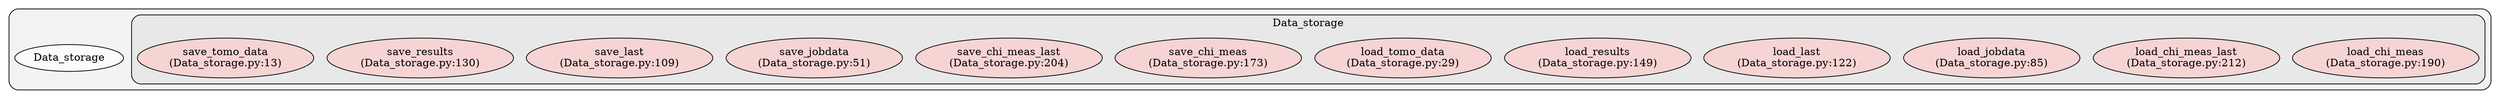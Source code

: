 digraph G {
    graph [rankdir=TB, clusterrank="local"];
    subgraph cluster_G {

        graph [style="filled,rounded",fillcolor="#80808018", label=""];
        Data_storage [label="Data_storage", style="filled", fillcolor="#ffffffb2", fontcolor="#000000", group="0"];
        subgraph cluster_Data_storage {

            graph [style="filled,rounded",fillcolor="#80808018", label="Data_storage"];
            Data_storage__load_chi_meas [label="load_chi_meas\n(Data_storage.py:190)", style="filled", fillcolor="#feccccb2", fontcolor="#000000", group="0"];
        }
        subgraph cluster_Data_storage {

            graph [style="filled,rounded",fillcolor="#80808018", label="Data_storage"];
            Data_storage__load_chi_meas_last [label="load_chi_meas_last\n(Data_storage.py:212)", style="filled", fillcolor="#feccccb2", fontcolor="#000000", group="0"];
        }
        subgraph cluster_Data_storage {

            graph [style="filled,rounded",fillcolor="#80808018", label="Data_storage"];
            Data_storage__load_jobdata [label="load_jobdata\n(Data_storage.py:85)", style="filled", fillcolor="#feccccb2", fontcolor="#000000", group="0"];
        }
        subgraph cluster_Data_storage {

            graph [style="filled,rounded",fillcolor="#80808018", label="Data_storage"];
            Data_storage__load_last [label="load_last\n(Data_storage.py:122)", style="filled", fillcolor="#feccccb2", fontcolor="#000000", group="0"];
        }
        subgraph cluster_Data_storage {

            graph [style="filled,rounded",fillcolor="#80808018", label="Data_storage"];
            Data_storage__load_results [label="load_results\n(Data_storage.py:149)", style="filled", fillcolor="#feccccb2", fontcolor="#000000", group="0"];
        }
        subgraph cluster_Data_storage {

            graph [style="filled,rounded",fillcolor="#80808018", label="Data_storage"];
            Data_storage__load_tomo_data [label="load_tomo_data\n(Data_storage.py:29)", style="filled", fillcolor="#feccccb2", fontcolor="#000000", group="0"];
        }
        subgraph cluster_Data_storage {

            graph [style="filled,rounded",fillcolor="#80808018", label="Data_storage"];
            Data_storage__save_chi_meas [label="save_chi_meas\n(Data_storage.py:173)", style="filled", fillcolor="#feccccb2", fontcolor="#000000", group="0"];
        }
        subgraph cluster_Data_storage {

            graph [style="filled,rounded",fillcolor="#80808018", label="Data_storage"];
            Data_storage__save_chi_meas_last [label="save_chi_meas_last\n(Data_storage.py:204)", style="filled", fillcolor="#feccccb2", fontcolor="#000000", group="0"];
        }
        subgraph cluster_Data_storage {

            graph [style="filled,rounded",fillcolor="#80808018", label="Data_storage"];
            Data_storage__save_jobdata [label="save_jobdata\n(Data_storage.py:51)", style="filled", fillcolor="#feccccb2", fontcolor="#000000", group="0"];
        }
        subgraph cluster_Data_storage {

            graph [style="filled,rounded",fillcolor="#80808018", label="Data_storage"];
            Data_storage__save_last [label="save_last\n(Data_storage.py:109)", style="filled", fillcolor="#feccccb2", fontcolor="#000000", group="0"];
        }
        subgraph cluster_Data_storage {

            graph [style="filled,rounded",fillcolor="#80808018", label="Data_storage"];
            Data_storage__save_results [label="save_results\n(Data_storage.py:130)", style="filled", fillcolor="#feccccb2", fontcolor="#000000", group="0"];
        }
        subgraph cluster_Data_storage {

            graph [style="filled,rounded",fillcolor="#80808018", label="Data_storage"];
            Data_storage__save_tomo_data [label="save_tomo_data\n(Data_storage.py:13)", style="filled", fillcolor="#feccccb2", fontcolor="#000000", group="0"];
        }
    }
    }
